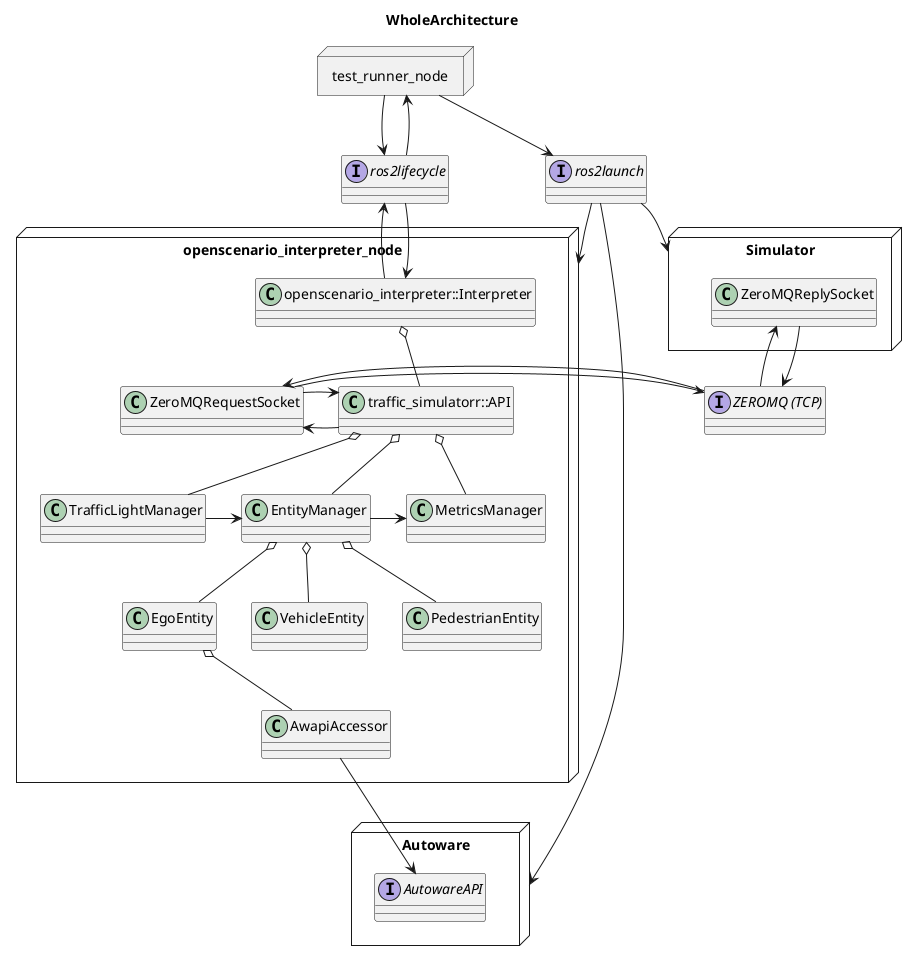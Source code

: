 @startuml
allow_mixing
title WholeArchitecture

interface ros2lifecycle

Node openscenario_interpreter_node {
  class openscenario_interpreter::Interpreter
  class EntityManager
  class TrafficLightManager
  class MetricsManager
  class traffic_simulatorr::API
  class ZeroMQRequestSocket
  openscenario_interpreter::Interpreter o-- traffic_simulatorr::API
  traffic_simulatorr::API o-- EntityManager
  traffic_simulatorr::API o-- TrafficLightManager
  traffic_simulatorr::API o-- MetricsManager
  TrafficLightManager -right-> EntityManager
  EntityManager -right-> MetricsManager
  class EgoEntity
  class VehicleEntity
  class PedestrianEntity
  EntityManager o-- EgoEntity
  EntityManager o-- VehicleEntity
  EntityManager o-- PedestrianEntity
  class AwapiAccessor
  EgoEntity o-- AwapiAccessor
}

openscenario_interpreter::Interpreter -up-> ros2lifecycle

ros2lifecycle -down-> openscenario_interpreter::Interpreter

Node test_runner_node {
}

test_runner_node -down-> ros2lifecycle
ros2lifecycle -up-> test_runner_node

Node Autoware {
  Interface AutowareAPI
}

AwapiAccessor -down-> AutowareAPI

interface ros2launch

test_runner_node -down-> ros2launch
ros2launch -down-> Autoware
ros2launch -down-> openscenario_interpreter_node

interface "ZEROMQ (TCP)"

traffic_simulatorr::API -left-> ZeroMQRequestSocket
ZeroMQRequestSocket -right-> traffic_simulatorr::API
ZeroMQRequestSocket -right-> "ZEROMQ (TCP)"
"ZEROMQ (TCP)" -left-> ZeroMQRequestSocket

Node Simulator {
  class ZeroMQReplySocket
}

ros2launch -down-> Simulator

"ZEROMQ (TCP)" -up-> ZeroMQReplySocket
ZeroMQReplySocket -down-> "ZEROMQ (TCP)"

@enduml